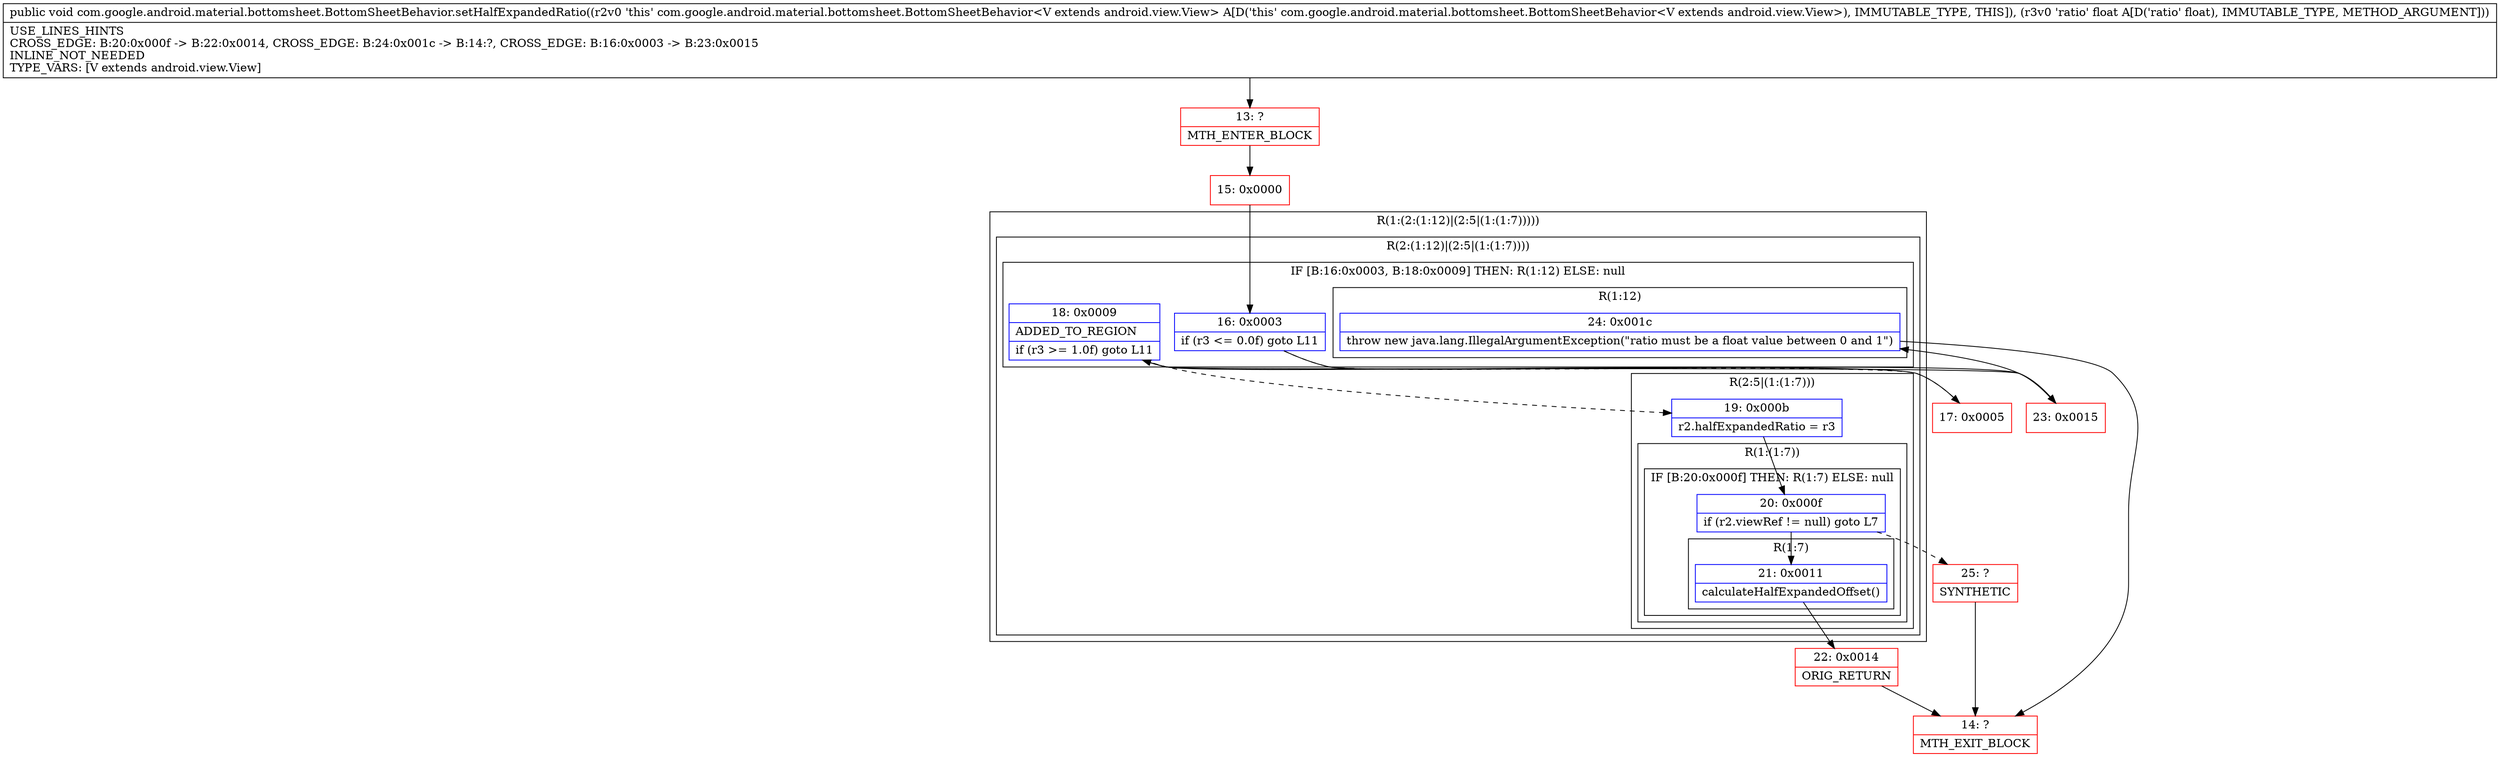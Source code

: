 digraph "CFG forcom.google.android.material.bottomsheet.BottomSheetBehavior.setHalfExpandedRatio(F)V" {
subgraph cluster_Region_1431134900 {
label = "R(1:(2:(1:12)|(2:5|(1:(1:7)))))";
node [shape=record,color=blue];
subgraph cluster_Region_1335788952 {
label = "R(2:(1:12)|(2:5|(1:(1:7))))";
node [shape=record,color=blue];
subgraph cluster_IfRegion_8450000 {
label = "IF [B:16:0x0003, B:18:0x0009] THEN: R(1:12) ELSE: null";
node [shape=record,color=blue];
Node_16 [shape=record,label="{16\:\ 0x0003|if (r3 \<= 0.0f) goto L11\l}"];
Node_18 [shape=record,label="{18\:\ 0x0009|ADDED_TO_REGION\l|if (r3 \>= 1.0f) goto L11\l}"];
subgraph cluster_Region_1053033783 {
label = "R(1:12)";
node [shape=record,color=blue];
Node_24 [shape=record,label="{24\:\ 0x001c|throw new java.lang.IllegalArgumentException(\"ratio must be a float value between 0 and 1\")\l}"];
}
}
subgraph cluster_Region_2267289 {
label = "R(2:5|(1:(1:7)))";
node [shape=record,color=blue];
Node_19 [shape=record,label="{19\:\ 0x000b|r2.halfExpandedRatio = r3\l}"];
subgraph cluster_Region_992706368 {
label = "R(1:(1:7))";
node [shape=record,color=blue];
subgraph cluster_IfRegion_1020455322 {
label = "IF [B:20:0x000f] THEN: R(1:7) ELSE: null";
node [shape=record,color=blue];
Node_20 [shape=record,label="{20\:\ 0x000f|if (r2.viewRef != null) goto L7\l}"];
subgraph cluster_Region_572636810 {
label = "R(1:7)";
node [shape=record,color=blue];
Node_21 [shape=record,label="{21\:\ 0x0011|calculateHalfExpandedOffset()\l}"];
}
}
}
}
}
}
Node_13 [shape=record,color=red,label="{13\:\ ?|MTH_ENTER_BLOCK\l}"];
Node_15 [shape=record,color=red,label="{15\:\ 0x0000}"];
Node_17 [shape=record,color=red,label="{17\:\ 0x0005}"];
Node_22 [shape=record,color=red,label="{22\:\ 0x0014|ORIG_RETURN\l}"];
Node_14 [shape=record,color=red,label="{14\:\ ?|MTH_EXIT_BLOCK\l}"];
Node_25 [shape=record,color=red,label="{25\:\ ?|SYNTHETIC\l}"];
Node_23 [shape=record,color=red,label="{23\:\ 0x0015}"];
MethodNode[shape=record,label="{public void com.google.android.material.bottomsheet.BottomSheetBehavior.setHalfExpandedRatio((r2v0 'this' com.google.android.material.bottomsheet.BottomSheetBehavior\<V extends android.view.View\> A[D('this' com.google.android.material.bottomsheet.BottomSheetBehavior\<V extends android.view.View\>), IMMUTABLE_TYPE, THIS]), (r3v0 'ratio' float A[D('ratio' float), IMMUTABLE_TYPE, METHOD_ARGUMENT]))  | USE_LINES_HINTS\lCROSS_EDGE: B:20:0x000f \-\> B:22:0x0014, CROSS_EDGE: B:24:0x001c \-\> B:14:?, CROSS_EDGE: B:16:0x0003 \-\> B:23:0x0015\lINLINE_NOT_NEEDED\lTYPE_VARS: [V extends android.view.View]\l}"];
MethodNode -> Node_13;Node_16 -> Node_17[style=dashed];
Node_16 -> Node_23;
Node_18 -> Node_19[style=dashed];
Node_18 -> Node_23;
Node_24 -> Node_14;
Node_19 -> Node_20;
Node_20 -> Node_21;
Node_20 -> Node_25[style=dashed];
Node_21 -> Node_22;
Node_13 -> Node_15;
Node_15 -> Node_16;
Node_17 -> Node_18;
Node_22 -> Node_14;
Node_25 -> Node_14;
Node_23 -> Node_24;
}

